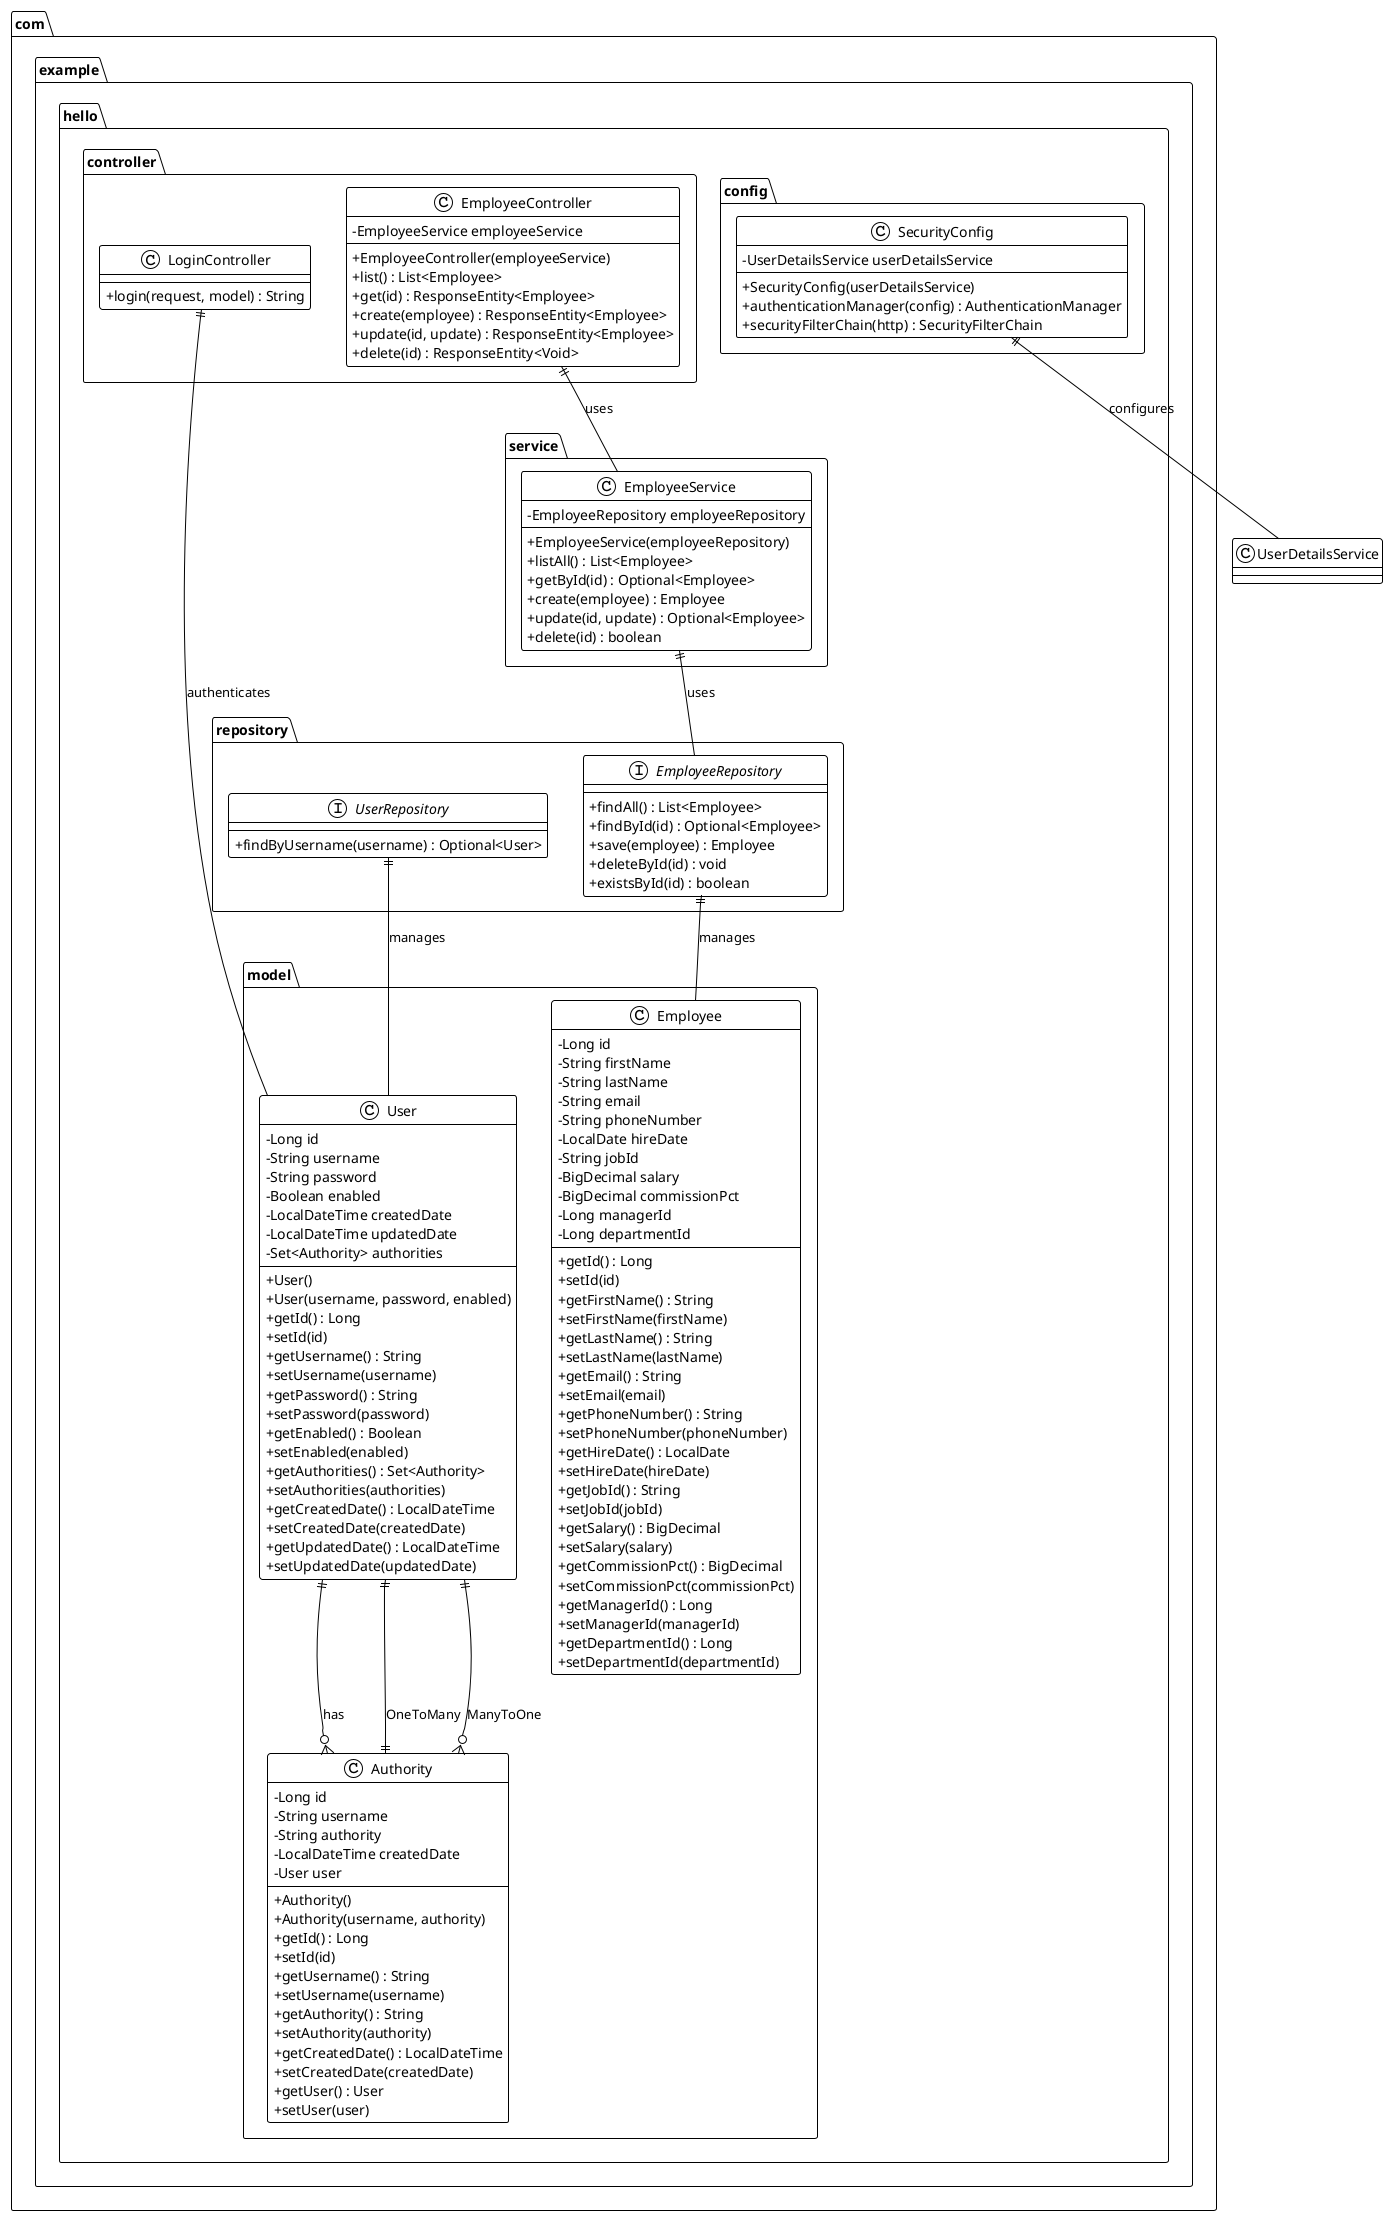 @startuml Employee Management System - Class Diagram

!theme plain
skinparam classAttributeIconSize 0

package "com.example.hello.model" {
    class User {
        -Long id
        -String username
        -String password
        -Boolean enabled
        -LocalDateTime createdDate
        -LocalDateTime updatedDate
        -Set<Authority> authorities
        +User()
        +User(username, password, enabled)
        +getId() : Long
        +setId(id)
        +getUsername() : String
        +setUsername(username)
        +getPassword() : String
        +setPassword(password)
        +getEnabled() : Boolean
        +setEnabled(enabled)
        +getAuthorities() : Set<Authority>
        +setAuthorities(authorities)
        +getCreatedDate() : LocalDateTime
        +setCreatedDate(createdDate)
        +getUpdatedDate() : LocalDateTime
        +setUpdatedDate(updatedDate)
    }

    class Authority {
        -Long id
        -String username
        -String authority
        -LocalDateTime createdDate
        -User user
        +Authority()
        +Authority(username, authority)
        +getId() : Long
        +setId(id)
        +getUsername() : String
        +setUsername(username)
        +getAuthority() : String
        +setAuthority(authority)
        +getCreatedDate() : LocalDateTime
        +setCreatedDate(createdDate)
        +getUser() : User
        +setUser(user)
    }

    class Employee {
        -Long id
        -String firstName
        -String lastName
        -String email
        -String phoneNumber
        -LocalDate hireDate
        -String jobId
        -BigDecimal salary
        -BigDecimal commissionPct
        -Long managerId
        -Long departmentId
        +getId() : Long
        +setId(id)
        +getFirstName() : String
        +setFirstName(firstName)
        +getLastName() : String
        +setLastName(lastName)
        +getEmail() : String
        +setEmail(email)
        +getPhoneNumber() : String
        +setPhoneNumber(phoneNumber)
        +getHireDate() : LocalDate
        +setHireDate(hireDate)
        +getJobId() : String
        +setJobId(jobId)
        +getSalary() : BigDecimal
        +setSalary(salary)
        +getCommissionPct() : BigDecimal
        +setCommissionPct(commissionPct)
        +getManagerId() : Long
        +setManagerId(managerId)
        +getDepartmentId() : Long
        +setDepartmentId(departmentId)
    }
}

package "com.example.hello.repository" {
    interface UserRepository {
        +findByUsername(username) : Optional<User>
    }

    interface EmployeeRepository {
        +findAll() : List<Employee>
        +findById(id) : Optional<Employee>
        +save(employee) : Employee
        +deleteById(id) : void
        +existsById(id) : boolean
    }
}

package "com.example.hello.service" {
    class EmployeeService {
        -EmployeeRepository employeeRepository
        +EmployeeService(employeeRepository)
        +listAll() : List<Employee>
        +getById(id) : Optional<Employee>
        +create(employee) : Employee
        +update(id, update) : Optional<Employee>
        +delete(id) : boolean
    }
}

package "com.example.hello.controller" {
    class LoginController {
        +login(request, model) : String
    }

    class EmployeeController {
        -EmployeeService employeeService
        +EmployeeController(employeeService)
        +list() : List<Employee>
        +get(id) : ResponseEntity<Employee>
        +create(employee) : ResponseEntity<Employee>
        +update(id, update) : ResponseEntity<Employee>
        +delete(id) : ResponseEntity<Void>
    }
}

package "com.example.hello.config" {
    class SecurityConfig {
        -UserDetailsService userDetailsService
        +SecurityConfig(userDetailsService)
        +authenticationManager(config) : AuthenticationManager
        +securityFilterChain(http) : SecurityFilterChain
    }
}

' Relationships
User ||--o{ Authority : "has"
UserRepository ||-- User : "manages"
EmployeeRepository ||-- Employee : "manages"
EmployeeService ||-- EmployeeRepository : "uses"
EmployeeController ||-- EmployeeService : "uses"
LoginController ||-- User : "authenticates"
SecurityConfig ||-- UserDetailsService : "configures"

' JPA Annotations
User ||--|| Authority : "OneToMany"
Authority }o--|| User : "ManyToOne"

@enduml
